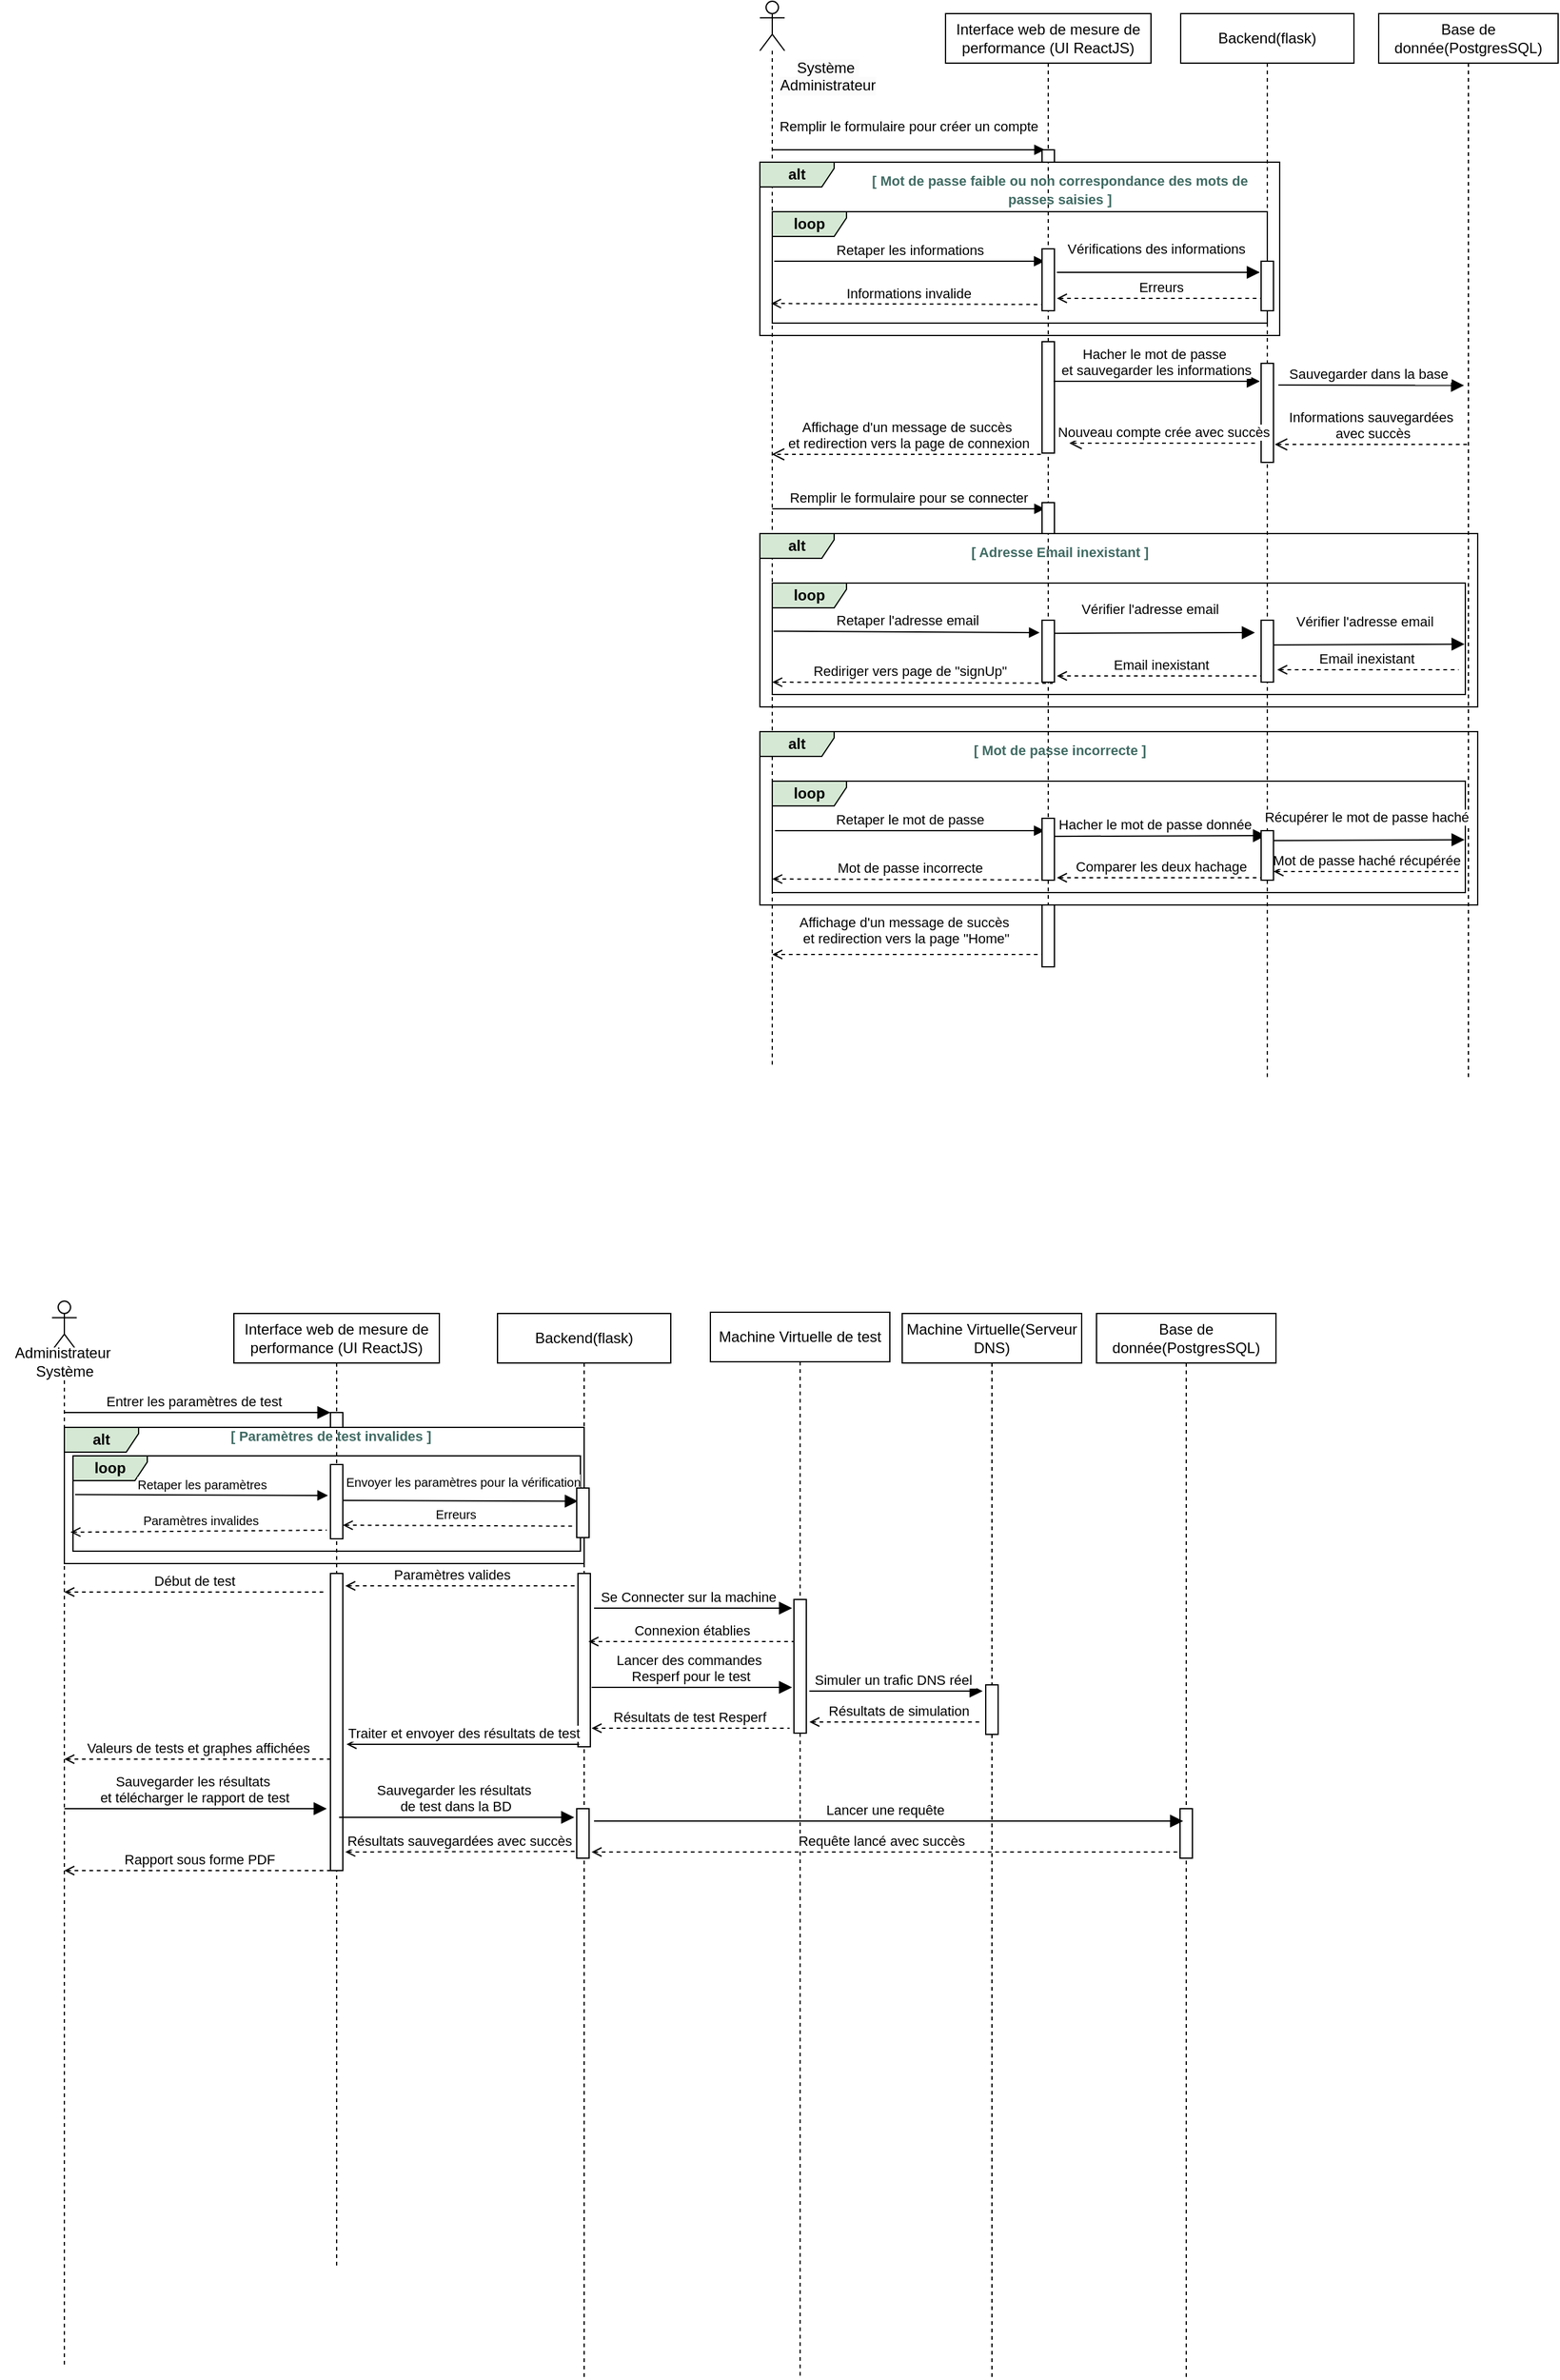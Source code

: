<mxfile version="24.7.8">
  <diagram name="Page-1" id="2YBvvXClWsGukQMizWep">
    <mxGraphModel dx="3475" dy="2425" grid="1" gridSize="10" guides="1" tooltips="1" connect="1" arrows="1" fold="1" page="1" pageScale="1" pageWidth="850" pageHeight="1100" math="0" shadow="0">
      <root>
        <mxCell id="0" />
        <mxCell id="1" parent="0" />
        <mxCell id="0YugQAnFwqk1ILGSHodU-38" value="Interface web de mesure de performance (UI ReactJS)" style="shape=umlLifeline;perimeter=lifelinePerimeter;whiteSpace=wrap;html=1;container=0;dropTarget=0;collapsible=0;recursiveResize=0;outlineConnect=0;portConstraint=eastwest;newEdgeStyle={&quot;edgeStyle&quot;:&quot;elbowEdgeStyle&quot;,&quot;elbow&quot;:&quot;vertical&quot;,&quot;curved&quot;:0,&quot;rounded&quot;:0};" parent="1" vertex="1">
          <mxGeometry x="30" y="-30" width="166" height="770" as="geometry" />
        </mxCell>
        <mxCell id="0YugQAnFwqk1ILGSHodU-110" value="" style="html=1;points=[[0,0,0,0,5],[0,1,0,0,-5],[1,0,0,0,5],[1,1,0,0,-5]];perimeter=orthogonalPerimeter;outlineConnect=0;targetShapes=umlLifeline;portConstraint=eastwest;newEdgeStyle={&quot;curved&quot;:0,&quot;rounded&quot;:0};" parent="0YugQAnFwqk1ILGSHodU-38" vertex="1">
          <mxGeometry x="78" y="265" width="10" height="90" as="geometry" />
        </mxCell>
        <mxCell id="0YugQAnFwqk1ILGSHodU-41" value="Backend(flask)" style="shape=umlLifeline;perimeter=lifelinePerimeter;whiteSpace=wrap;html=1;container=0;dropTarget=0;collapsible=0;recursiveResize=0;outlineConnect=0;portConstraint=eastwest;newEdgeStyle={&quot;edgeStyle&quot;:&quot;elbowEdgeStyle&quot;,&quot;elbow&quot;:&quot;vertical&quot;,&quot;curved&quot;:0,&quot;rounded&quot;:0};" parent="1" vertex="1">
          <mxGeometry x="220.0" y="-30" width="140" height="860" as="geometry" />
        </mxCell>
        <mxCell id="0YugQAnFwqk1ILGSHodU-106" value="" style="html=1;points=[[0,0,0,0,5],[0,1,0,0,-5],[1,0,0,0,5],[1,1,0,0,-5]];perimeter=orthogonalPerimeter;outlineConnect=0;targetShapes=umlLifeline;portConstraint=eastwest;newEdgeStyle={&quot;curved&quot;:0,&quot;rounded&quot;:0};" parent="0YugQAnFwqk1ILGSHodU-41" vertex="1">
          <mxGeometry x="65.0" y="282.5" width="10" height="80" as="geometry" />
        </mxCell>
        <mxCell id="0YugQAnFwqk1ILGSHodU-42" value="Base de donnée(PostgresSQL)" style="shape=umlLifeline;perimeter=lifelinePerimeter;whiteSpace=wrap;html=1;container=0;dropTarget=0;collapsible=0;recursiveResize=0;outlineConnect=0;portConstraint=eastwest;newEdgeStyle={&quot;edgeStyle&quot;:&quot;elbowEdgeStyle&quot;,&quot;elbow&quot;:&quot;vertical&quot;,&quot;curved&quot;:0,&quot;rounded&quot;:0};" parent="1" vertex="1">
          <mxGeometry x="380" y="-30" width="145" height="860" as="geometry" />
        </mxCell>
        <mxCell id="0YugQAnFwqk1ILGSHodU-46" value="" style="shape=umlLifeline;perimeter=lifelinePerimeter;whiteSpace=wrap;html=1;container=1;dropTarget=0;collapsible=0;recursiveResize=0;outlineConnect=0;portConstraint=eastwest;newEdgeStyle={&quot;curved&quot;:0,&quot;rounded&quot;:0};participant=umlActor;" parent="1" vertex="1">
          <mxGeometry x="-120" y="-40" width="20" height="860" as="geometry" />
        </mxCell>
        <mxCell id="0YugQAnFwqk1ILGSHodU-47" value="&lt;span style=&quot;color: rgb(0, 0, 0); font-family: Helvetica; font-size: 12px; font-style: normal; font-variant-ligatures: normal; font-variant-caps: normal; font-weight: 400; letter-spacing: normal; orphans: 2; text-indent: 0px; text-transform: none; widows: 2; word-spacing: 0px; -webkit-text-stroke-width: 0px; white-space: nowrap; background-color: rgb(251, 251, 251); text-decoration-thickness: initial; text-decoration-style: initial; text-decoration-color: initial; float: none; display: inline !important;&quot;&gt;Système&amp;nbsp;&lt;/span&gt;&lt;div style=&quot;forced-color-adjust: none; color: rgb(0, 0, 0); font-family: Helvetica; font-size: 12px; font-style: normal; font-variant-ligatures: normal; font-variant-caps: normal; font-weight: 400; letter-spacing: normal; orphans: 2; text-indent: 0px; text-transform: none; widows: 2; word-spacing: 0px; -webkit-text-stroke-width: 0px; white-space: nowrap; background-color: rgb(251, 251, 251); text-decoration-thickness: initial; text-decoration-style: initial; text-decoration-color: initial;&quot;&gt;Administrateur&lt;/div&gt;" style="text;whiteSpace=wrap;html=1;align=center;" parent="1" vertex="1">
          <mxGeometry x="-120" width="110" height="50" as="geometry" />
        </mxCell>
        <mxCell id="0YugQAnFwqk1ILGSHodU-48" value="Remplir le formulaire pour créer un compte" style="html=1;verticalAlign=bottom;endArrow=block;curved=0;rounded=0;" parent="1" source="0YugQAnFwqk1ILGSHodU-46" edge="1">
          <mxGeometry y="10" relative="1" as="geometry">
            <mxPoint x="-59.999" y="80" as="sourcePoint" />
            <mxPoint x="110.27" y="80" as="targetPoint" />
            <mxPoint as="offset" />
          </mxGeometry>
        </mxCell>
        <mxCell id="0YugQAnFwqk1ILGSHodU-50" value="Hacher le mot de passe&amp;nbsp;&lt;div&gt;et sauvegarder les informations&lt;/div&gt;" style="html=1;verticalAlign=bottom;endArrow=block;endSize=8;curved=0;rounded=0;endFill=1;" parent="1" edge="1">
          <mxGeometry x="-0.013" relative="1" as="geometry">
            <mxPoint x="284" y="267" as="targetPoint" />
            <mxPoint x="117.333" y="267" as="sourcePoint" />
            <mxPoint as="offset" />
          </mxGeometry>
        </mxCell>
        <mxCell id="0YugQAnFwqk1ILGSHodU-68" value="&lt;b&gt;alt&lt;/b&gt;" style="shape=umlFrame;whiteSpace=wrap;html=1;pointerEvents=0;width=60;height=20;fillColor=#D5E8D4;" parent="1" vertex="1">
          <mxGeometry x="-120" y="90" width="420" height="140" as="geometry" />
        </mxCell>
        <mxCell id="0YugQAnFwqk1ILGSHodU-70" style="edgeStyle=orthogonalEdgeStyle;rounded=0;orthogonalLoop=1;jettySize=auto;html=1;exitX=0.5;exitY=1;exitDx=0;exitDy=0;" parent="1" source="0YugQAnFwqk1ILGSHodU-47" target="0YugQAnFwqk1ILGSHodU-47" edge="1">
          <mxGeometry relative="1" as="geometry" />
        </mxCell>
        <mxCell id="0YugQAnFwqk1ILGSHodU-73" value="Sauvegarder dans la base&amp;nbsp;" style="html=1;verticalAlign=bottom;endArrow=block;endSize=8;curved=0;rounded=0;endFill=1;" parent="1" edge="1">
          <mxGeometry x="-0.013" relative="1" as="geometry">
            <mxPoint x="449" y="270.33" as="targetPoint" />
            <mxPoint x="299" y="270" as="sourcePoint" />
            <mxPoint as="offset" />
          </mxGeometry>
        </mxCell>
        <mxCell id="0YugQAnFwqk1ILGSHodU-74" value="&lt;b&gt;loop&lt;/b&gt;" style="shape=umlFrame;whiteSpace=wrap;html=1;pointerEvents=0;width=60;height=20;fillColor=#D5E8D4;" parent="1" vertex="1">
          <mxGeometry x="-110" y="130" width="400" height="90" as="geometry" />
        </mxCell>
        <mxCell id="0YugQAnFwqk1ILGSHodU-75" value="Retaper les informations" style="html=1;verticalAlign=bottom;endArrow=block;curved=0;rounded=0;exitX=0.004;exitY=0.444;exitDx=0;exitDy=0;exitPerimeter=0;" parent="1" source="0YugQAnFwqk1ILGSHodU-74" edge="1">
          <mxGeometry x="0.0" relative="1" as="geometry">
            <mxPoint x="-100" y="170" as="sourcePoint" />
            <mxPoint x="110" y="170" as="targetPoint" />
            <mxPoint as="offset" />
          </mxGeometry>
        </mxCell>
        <mxCell id="0YugQAnFwqk1ILGSHodU-76" value="Vérifications des informations" style="html=1;verticalAlign=bottom;endArrow=block;endSize=8;curved=0;rounded=0;endFill=1;exitX=1.2;exitY=0.38;exitDx=0;exitDy=0;exitPerimeter=0;" parent="1" source="0YugQAnFwqk1ILGSHodU-108" edge="1">
          <mxGeometry x="-0.022" y="10" relative="1" as="geometry">
            <mxPoint x="284" y="179" as="targetPoint" />
            <mxPoint x="124" y="179" as="sourcePoint" />
            <mxPoint as="offset" />
          </mxGeometry>
        </mxCell>
        <mxCell id="0YugQAnFwqk1ILGSHodU-77" value="Erreurs" style="html=1;verticalAlign=bottom;endArrow=none;endSize=8;curved=0;rounded=0;endFill=0;entryX=0.999;entryY=0.548;entryDx=0;entryDy=0;entryPerimeter=0;startArrow=open;startFill=0;dashed=1;" parent="1" edge="1">
          <mxGeometry x="-0.019" relative="1" as="geometry">
            <mxPoint x="290" y="200" as="targetPoint" />
            <mxPoint x="120" y="200" as="sourcePoint" />
            <mxPoint as="offset" />
          </mxGeometry>
        </mxCell>
        <mxCell id="0YugQAnFwqk1ILGSHodU-79" value="Informations invalide" style="html=1;verticalAlign=bottom;endArrow=none;endSize=8;curved=0;rounded=0;endFill=0;entryX=0.999;entryY=0.548;entryDx=0;entryDy=0;entryPerimeter=0;startArrow=open;startFill=0;dashed=1;exitX=0;exitY=0.768;exitDx=0;exitDy=0;exitPerimeter=0;" parent="1" edge="1">
          <mxGeometry x="-0.019" relative="1" as="geometry">
            <mxPoint x="115.67" y="205" as="targetPoint" />
            <mxPoint x="-111" y="204.12" as="sourcePoint" />
            <mxPoint as="offset" />
          </mxGeometry>
        </mxCell>
        <mxCell id="0YugQAnFwqk1ILGSHodU-80" value="Informations sauvegardées&amp;nbsp;&lt;div&gt;avec succès&lt;/div&gt;" style="html=1;verticalAlign=bottom;endArrow=open;endSize=8;curved=0;rounded=0;endFill=0;dashed=1;" parent="1" edge="1">
          <mxGeometry x="-0.013" relative="1" as="geometry">
            <mxPoint x="296" y="318" as="targetPoint" />
            <mxPoint x="451.373" y="318" as="sourcePoint" />
            <mxPoint as="offset" />
          </mxGeometry>
        </mxCell>
        <mxCell id="0YugQAnFwqk1ILGSHodU-81" value="Nouveau compte crée avec succès" style="html=1;verticalAlign=bottom;endArrow=open;endSize=8;curved=0;rounded=0;endFill=0;dashed=1;" parent="1" edge="1">
          <mxGeometry x="-0.013" relative="1" as="geometry">
            <mxPoint x="130" y="317" as="targetPoint" />
            <mxPoint x="280" y="317" as="sourcePoint" />
            <mxPoint as="offset" />
          </mxGeometry>
        </mxCell>
        <mxCell id="0YugQAnFwqk1ILGSHodU-82" value="Affichage d&#39;un message de succès&amp;nbsp;&lt;div&gt;et redirection vers la page de connexion&lt;br&gt;&lt;/div&gt;" style="html=1;verticalAlign=bottom;endArrow=open;endSize=8;curved=0;rounded=0;endFill=0;dashed=1;" parent="1" edge="1">
          <mxGeometry x="-0.013" relative="1" as="geometry">
            <mxPoint x="-110.37" y="326.0" as="targetPoint" />
            <mxPoint x="107.003" y="326" as="sourcePoint" />
            <mxPoint as="offset" />
          </mxGeometry>
        </mxCell>
        <mxCell id="0YugQAnFwqk1ILGSHodU-83" value="Remplir le formulaire pour se connecter" style="html=1;verticalAlign=bottom;endArrow=block;curved=0;rounded=0;" parent="1" edge="1">
          <mxGeometry x="-0.001" relative="1" as="geometry">
            <mxPoint x="-110" y="370" as="sourcePoint" />
            <mxPoint x="110.27" y="370" as="targetPoint" />
            <mxPoint as="offset" />
          </mxGeometry>
        </mxCell>
        <mxCell id="0YugQAnFwqk1ILGSHodU-84" value="&lt;b&gt;alt&lt;/b&gt;" style="shape=umlFrame;whiteSpace=wrap;html=1;pointerEvents=0;width=60;height=20;fillColor=#D5E8D4;" parent="1" vertex="1">
          <mxGeometry x="-120" y="390" width="580" height="140" as="geometry" />
        </mxCell>
        <mxCell id="0YugQAnFwqk1ILGSHodU-85" value="&lt;b&gt;&lt;font color=&quot;#406b63&quot; style=&quot;font-size: 11px;&quot;&gt;[ Adresse Email inexistant ]&lt;/font&gt;&lt;/b&gt;" style="text;html=1;align=center;verticalAlign=middle;whiteSpace=wrap;rounded=0;" parent="1" vertex="1">
          <mxGeometry x="-35" y="390" width="315" height="30" as="geometry" />
        </mxCell>
        <mxCell id="0YugQAnFwqk1ILGSHodU-86" value="&lt;b&gt;loop&lt;/b&gt;" style="shape=umlFrame;whiteSpace=wrap;html=1;pointerEvents=0;width=60;height=20;fillColor=#D5E8D4;" parent="1" vertex="1">
          <mxGeometry x="-110" y="430" width="560" height="90" as="geometry" />
        </mxCell>
        <mxCell id="0YugQAnFwqk1ILGSHodU-87" value="Retaper l&#39;adresse email" style="html=1;verticalAlign=bottom;endArrow=block;curved=0;rounded=0;exitX=0.002;exitY=0.432;exitDx=0;exitDy=0;exitPerimeter=0;" parent="1" source="0YugQAnFwqk1ILGSHodU-86" edge="1">
          <mxGeometry x="0.0" relative="1" as="geometry">
            <mxPoint x="-101.76" y="469.96" as="sourcePoint" />
            <mxPoint x="106" y="470" as="targetPoint" />
            <mxPoint as="offset" />
          </mxGeometry>
        </mxCell>
        <mxCell id="0YugQAnFwqk1ILGSHodU-88" value="Vérifier l&#39;adresse email&amp;nbsp;" style="html=1;verticalAlign=bottom;endArrow=block;endSize=8;curved=0;rounded=0;endFill=1;entryX=0.999;entryY=0.548;entryDx=0;entryDy=0;entryPerimeter=0;" parent="1" target="0YugQAnFwqk1ILGSHodU-86" edge="1">
          <mxGeometry x="0.004" y="10" relative="1" as="geometry">
            <mxPoint x="280" y="480" as="targetPoint" />
            <mxPoint x="290" y="480" as="sourcePoint" />
            <mxPoint as="offset" />
          </mxGeometry>
        </mxCell>
        <mxCell id="0YugQAnFwqk1ILGSHodU-89" value="Email inexistant" style="html=1;verticalAlign=bottom;endArrow=none;endSize=8;curved=0;rounded=0;endFill=0;entryX=0.999;entryY=0.548;entryDx=0;entryDy=0;entryPerimeter=0;startArrow=open;startFill=0;dashed=1;" parent="1" edge="1">
          <mxGeometry x="-0.019" relative="1" as="geometry">
            <mxPoint x="444.67" y="500" as="targetPoint" />
            <mxPoint x="298" y="500" as="sourcePoint" />
            <mxPoint as="offset" />
          </mxGeometry>
        </mxCell>
        <mxCell id="0YugQAnFwqk1ILGSHodU-90" value="Rediriger vers page de &quot;signUp&quot;" style="html=1;verticalAlign=bottom;endArrow=none;endSize=8;curved=0;rounded=0;endFill=0;entryX=0.999;entryY=0.548;entryDx=0;entryDy=0;entryPerimeter=0;startArrow=open;startFill=0;dashed=1;exitX=0;exitY=0.768;exitDx=0;exitDy=0;exitPerimeter=0;" parent="1" edge="1">
          <mxGeometry x="-0.019" relative="1" as="geometry">
            <mxPoint x="116.67" y="510.88" as="targetPoint" />
            <mxPoint x="-110" y="510.0" as="sourcePoint" />
            <mxPoint as="offset" />
          </mxGeometry>
        </mxCell>
        <mxCell id="0YugQAnFwqk1ILGSHodU-92" value="Vérifier l&#39;adresse email" style="html=1;verticalAlign=bottom;endArrow=block;endSize=8;curved=0;rounded=0;endFill=1;" parent="1" edge="1">
          <mxGeometry x="-0.022" y="10" relative="1" as="geometry">
            <mxPoint x="280" y="470" as="targetPoint" />
            <mxPoint x="113.333" y="470.58" as="sourcePoint" />
            <mxPoint as="offset" />
          </mxGeometry>
        </mxCell>
        <mxCell id="0YugQAnFwqk1ILGSHodU-93" value="Email inexistant" style="html=1;verticalAlign=bottom;endArrow=none;endSize=8;curved=0;rounded=0;endFill=0;entryX=0.999;entryY=0.548;entryDx=0;entryDy=0;entryPerimeter=0;startArrow=open;startFill=0;dashed=1;" parent="1" edge="1">
          <mxGeometry x="-0.019" relative="1" as="geometry">
            <mxPoint x="290" y="505" as="targetPoint" />
            <mxPoint x="120" y="505" as="sourcePoint" />
            <mxPoint as="offset" />
          </mxGeometry>
        </mxCell>
        <mxCell id="0YugQAnFwqk1ILGSHodU-94" value="&lt;b&gt;alt&lt;/b&gt;" style="shape=umlFrame;whiteSpace=wrap;html=1;pointerEvents=0;width=60;height=20;fillColor=#D5E8D4;" parent="1" vertex="1">
          <mxGeometry x="-120" y="550" width="580" height="140" as="geometry" />
        </mxCell>
        <mxCell id="0YugQAnFwqk1ILGSHodU-95" value="&lt;b&gt;&lt;font color=&quot;#406b63&quot; style=&quot;font-size: 11px;&quot;&gt;[ Mot de passe incorrecte ]&lt;/font&gt;&lt;/b&gt;" style="text;html=1;align=center;verticalAlign=middle;whiteSpace=wrap;rounded=0;" parent="1" vertex="1">
          <mxGeometry x="-35" y="550" width="315" height="30" as="geometry" />
        </mxCell>
        <mxCell id="0YugQAnFwqk1ILGSHodU-96" value="&lt;b&gt;loop&lt;/b&gt;" style="shape=umlFrame;whiteSpace=wrap;html=1;pointerEvents=0;width=60;height=20;fillColor=#D5E8D4;" parent="1" vertex="1">
          <mxGeometry x="-110" y="590" width="560" height="90" as="geometry" />
        </mxCell>
        <mxCell id="0YugQAnFwqk1ILGSHodU-97" value="Retaper le mot de passe" style="html=1;verticalAlign=bottom;endArrow=block;curved=0;rounded=0;exitX=0.004;exitY=0.444;exitDx=0;exitDy=0;exitPerimeter=0;" parent="1" source="0YugQAnFwqk1ILGSHodU-96" edge="1">
          <mxGeometry x="0.0" relative="1" as="geometry">
            <mxPoint x="-90" y="630" as="sourcePoint" />
            <mxPoint x="110" y="630" as="targetPoint" />
            <mxPoint as="offset" />
          </mxGeometry>
        </mxCell>
        <mxCell id="0YugQAnFwqk1ILGSHodU-98" value="Récupérer le mot de passe haché" style="html=1;verticalAlign=bottom;endArrow=block;endSize=8;curved=0;rounded=0;endFill=1;entryX=0.999;entryY=0.548;entryDx=0;entryDy=0;entryPerimeter=0;" parent="1" edge="1">
          <mxGeometry x="0.004" y="10" relative="1" as="geometry">
            <mxPoint x="449.44" y="637.32" as="targetPoint" />
            <mxPoint x="290" y="638" as="sourcePoint" />
            <mxPoint as="offset" />
          </mxGeometry>
        </mxCell>
        <mxCell id="0YugQAnFwqk1ILGSHodU-99" value="Mot de passe haché récupérée" style="html=1;verticalAlign=bottom;endArrow=none;endSize=8;curved=0;rounded=0;endFill=0;entryX=0.999;entryY=0.548;entryDx=0;entryDy=0;entryPerimeter=0;startArrow=open;startFill=0;dashed=1;" parent="1" source="0YugQAnFwqk1ILGSHodU-115" edge="1">
          <mxGeometry x="-0.019" relative="1" as="geometry">
            <mxPoint x="446.67" y="663" as="targetPoint" />
            <mxPoint x="290" y="663" as="sourcePoint" />
            <mxPoint as="offset" />
          </mxGeometry>
        </mxCell>
        <mxCell id="0YugQAnFwqk1ILGSHodU-100" value="Mot de passe incorrecte" style="html=1;verticalAlign=bottom;endArrow=none;endSize=8;curved=0;rounded=0;endFill=0;entryX=0.999;entryY=0.548;entryDx=0;entryDy=0;entryPerimeter=0;startArrow=open;startFill=0;dashed=1;exitX=0;exitY=0.768;exitDx=0;exitDy=0;exitPerimeter=0;" parent="1" edge="1">
          <mxGeometry x="-0.019" relative="1" as="geometry">
            <mxPoint x="116.67" y="669.88" as="targetPoint" />
            <mxPoint x="-110" y="669.0" as="sourcePoint" />
            <mxPoint as="offset" />
          </mxGeometry>
        </mxCell>
        <mxCell id="0YugQAnFwqk1ILGSHodU-101" value="Hacher le mot de passe donnée" style="html=1;verticalAlign=bottom;endArrow=block;endSize=8;curved=0;rounded=0;endFill=1;entryX=0.999;entryY=0.548;entryDx=0;entryDy=0;entryPerimeter=0;" parent="1" edge="1">
          <mxGeometry x="-0.019" relative="1" as="geometry">
            <mxPoint x="289" y="634" as="targetPoint" />
            <mxPoint x="112.333" y="634.58" as="sourcePoint" />
            <mxPoint as="offset" />
          </mxGeometry>
        </mxCell>
        <mxCell id="0YugQAnFwqk1ILGSHodU-102" value="Comparer les deux hachage" style="html=1;verticalAlign=bottom;endArrow=none;endSize=8;curved=0;rounded=0;endFill=0;entryX=0.999;entryY=0.548;entryDx=0;entryDy=0;entryPerimeter=0;startArrow=open;startFill=0;dashed=1;" parent="1" edge="1">
          <mxGeometry x="-0.019" relative="1" as="geometry">
            <mxPoint x="290" y="668" as="targetPoint" />
            <mxPoint x="120" y="668" as="sourcePoint" />
            <mxPoint as="offset" />
          </mxGeometry>
        </mxCell>
        <mxCell id="0YugQAnFwqk1ILGSHodU-103" value="" style="html=1;verticalAlign=bottom;endArrow=open;curved=0;rounded=0;dashed=1;endFill=0;" parent="1" edge="1">
          <mxGeometry x="-0.001" relative="1" as="geometry">
            <mxPoint x="110.41" y="730" as="sourcePoint" />
            <mxPoint x="-109.999" y="730" as="targetPoint" />
            <mxPoint as="offset" />
          </mxGeometry>
        </mxCell>
        <mxCell id="0YugQAnFwqk1ILGSHodU-104" value="&lt;span style=&quot;color: rgb(0, 0, 0); font-family: Helvetica; font-size: 11px; font-style: normal; font-variant-ligatures: normal; font-variant-caps: normal; font-weight: 400; letter-spacing: normal; orphans: 2; text-align: center; text-indent: 0px; text-transform: none; widows: 2; word-spacing: 0px; -webkit-text-stroke-width: 0px; white-space: nowrap; background-color: rgb(255, 255, 255); text-decoration-thickness: initial; text-decoration-style: initial; text-decoration-color: initial; display: inline !important; float: none;&quot;&gt;Affichage d&#39;un message de succès&amp;nbsp;&lt;/span&gt;&lt;div style=&quot;forced-color-adjust: none; color: rgb(0, 0, 0); font-family: Helvetica; font-size: 11px; font-style: normal; font-variant-ligatures: normal; font-variant-caps: normal; font-weight: 400; letter-spacing: normal; orphans: 2; text-align: center; text-indent: 0px; text-transform: none; widows: 2; word-spacing: 0px; -webkit-text-stroke-width: 0px; white-space: nowrap; text-decoration-thickness: initial; text-decoration-style: initial; text-decoration-color: initial;&quot;&gt;et redirection vers la page &quot;Home&quot;&lt;/div&gt;" style="text;whiteSpace=wrap;html=1;" parent="1" vertex="1">
          <mxGeometry x="-90" y="690" width="230" height="50" as="geometry" />
        </mxCell>
        <mxCell id="0YugQAnFwqk1ILGSHodU-72" value="&lt;b&gt;&lt;font color=&quot;#406b63&quot; style=&quot;font-size: 11px;&quot;&gt;[ Mot de passe faible ou non correspondance des mots de passes saisies ]&lt;/font&gt;&lt;/b&gt;" style="text;html=1;align=center;verticalAlign=middle;whiteSpace=wrap;rounded=0;" parent="1" vertex="1">
          <mxGeometry x="-35" y="97" width="315" height="30" as="geometry" />
        </mxCell>
        <mxCell id="0YugQAnFwqk1ILGSHodU-105" value="" style="html=1;points=[[0,0,0,0,5],[0,1,0,0,-5],[1,0,0,0,5],[1,1,0,0,-5]];perimeter=orthogonalPerimeter;outlineConnect=0;targetShapes=umlLifeline;portConstraint=eastwest;newEdgeStyle={&quot;curved&quot;:0,&quot;rounded&quot;:0};" parent="1" vertex="1">
          <mxGeometry x="108" y="80" width="10" height="10" as="geometry" />
        </mxCell>
        <mxCell id="0YugQAnFwqk1ILGSHodU-108" value="" style="html=1;points=[[0,0,0,0,5],[0,1,0,0,-5],[1,0,0,0,5],[1,1,0,0,-5]];perimeter=orthogonalPerimeter;outlineConnect=0;targetShapes=umlLifeline;portConstraint=eastwest;newEdgeStyle={&quot;curved&quot;:0,&quot;rounded&quot;:0};" parent="1" vertex="1">
          <mxGeometry x="108" y="160" width="10" height="50" as="geometry" />
        </mxCell>
        <mxCell id="0YugQAnFwqk1ILGSHodU-109" value="" style="html=1;points=[[0,0,0,0,5],[0,1,0,0,-5],[1,0,0,0,5],[1,1,0,0,-5]];perimeter=orthogonalPerimeter;outlineConnect=0;targetShapes=umlLifeline;portConstraint=eastwest;newEdgeStyle={&quot;curved&quot;:0,&quot;rounded&quot;:0};" parent="1" vertex="1">
          <mxGeometry x="285" y="170" width="10" height="40" as="geometry" />
        </mxCell>
        <mxCell id="0YugQAnFwqk1ILGSHodU-111" value="" style="html=1;points=[[0,0,0,0,5],[0,1,0,0,-5],[1,0,0,0,5],[1,1,0,0,-5]];perimeter=orthogonalPerimeter;outlineConnect=0;targetShapes=umlLifeline;portConstraint=eastwest;newEdgeStyle={&quot;curved&quot;:0,&quot;rounded&quot;:0};" parent="1" vertex="1">
          <mxGeometry x="108" y="365" width="10" height="25" as="geometry" />
        </mxCell>
        <mxCell id="0YugQAnFwqk1ILGSHodU-112" value="" style="html=1;points=[[0,0,0,0,5],[0,1,0,0,-5],[1,0,0,0,5],[1,1,0,0,-5]];perimeter=orthogonalPerimeter;outlineConnect=0;targetShapes=umlLifeline;portConstraint=eastwest;newEdgeStyle={&quot;curved&quot;:0,&quot;rounded&quot;:0};" parent="1" vertex="1">
          <mxGeometry x="108" y="460" width="10" height="50" as="geometry" />
        </mxCell>
        <mxCell id="0YugQAnFwqk1ILGSHodU-113" value="" style="html=1;points=[[0,0,0,0,5],[0,1,0,0,-5],[1,0,0,0,5],[1,1,0,0,-5]];perimeter=orthogonalPerimeter;outlineConnect=0;targetShapes=umlLifeline;portConstraint=eastwest;newEdgeStyle={&quot;curved&quot;:0,&quot;rounded&quot;:0};" parent="1" vertex="1">
          <mxGeometry x="285" y="460" width="10" height="50" as="geometry" />
        </mxCell>
        <mxCell id="0YugQAnFwqk1ILGSHodU-114" value="" style="html=1;points=[[0,0,0,0,5],[0,1,0,0,-5],[1,0,0,0,5],[1,1,0,0,-5]];perimeter=orthogonalPerimeter;outlineConnect=0;targetShapes=umlLifeline;portConstraint=eastwest;newEdgeStyle={&quot;curved&quot;:0,&quot;rounded&quot;:0};" parent="1" vertex="1">
          <mxGeometry x="108" y="620" width="10" height="50" as="geometry" />
        </mxCell>
        <mxCell id="0YugQAnFwqk1ILGSHodU-115" value="" style="html=1;points=[[0,0,0,0,5],[0,1,0,0,-5],[1,0,0,0,5],[1,1,0,0,-5]];perimeter=orthogonalPerimeter;outlineConnect=0;targetShapes=umlLifeline;portConstraint=eastwest;newEdgeStyle={&quot;curved&quot;:0,&quot;rounded&quot;:0};" parent="1" vertex="1">
          <mxGeometry x="285" y="630" width="10" height="40" as="geometry" />
        </mxCell>
        <mxCell id="0YugQAnFwqk1ILGSHodU-116" value="" style="html=1;points=[[0,0,0,0,5],[0,1,0,0,-5],[1,0,0,0,5],[1,1,0,0,-5]];perimeter=orthogonalPerimeter;outlineConnect=0;targetShapes=umlLifeline;portConstraint=eastwest;newEdgeStyle={&quot;curved&quot;:0,&quot;rounded&quot;:0};" parent="1" vertex="1">
          <mxGeometry x="108" y="690" width="10" height="50" as="geometry" />
        </mxCell>
        <mxCell id="43exueK8Bz6rRykZD80Z-1" value="Interface web de mesure de performance (UI ReactJS)" style="shape=umlLifeline;perimeter=lifelinePerimeter;whiteSpace=wrap;html=1;container=0;dropTarget=0;collapsible=0;recursiveResize=0;outlineConnect=0;portConstraint=eastwest;newEdgeStyle={&quot;edgeStyle&quot;:&quot;elbowEdgeStyle&quot;,&quot;elbow&quot;:&quot;vertical&quot;,&quot;curved&quot;:0,&quot;rounded&quot;:0};" vertex="1" parent="1">
          <mxGeometry x="-545" y="1020" width="166" height="770" as="geometry" />
        </mxCell>
        <mxCell id="43exueK8Bz6rRykZD80Z-102" value="&lt;span style=&quot;color: rgba(0, 0, 0, 0); font-family: monospace; font-size: 0px; text-align: start;&quot;&gt;%3CmxGraphModel%3E%3Croot%3E%3CmxCell%20id%3D%220%22%2F%3E%3CmxCell%20id%3D%221%22%20parent%3D%220%22%2F%3E%3CmxCell%20id%3D%222%22%20value%3D%22%22%20style%3D%22html%3D1%3Bpoints%3D%5B%5B0%2C0%2C0%2C0%2C5%5D%2C%5B0%2C1%2C0%2C0%2C-5%5D%2C%5B1%2C0%2C0%2C0%2C5%5D%2C%5B1%2C1%2C0%2C0%2C-5%5D%5D%3Bperimeter%3DorthogonalPerimeter%3BoutlineConnect%3D0%3BtargetShapes%3DumlLifeline%3BportConstraint%3Deastwest%3BnewEdgeStyle%3D%7B%26quot%3Bcurved%26quot%3B%3A0%2C%26quot%3Brounded%26quot%3B%3A0%7D%3B%22%20vertex%3D%221%22%20parent%3D%221%22%3E%3CmxGeometry%20x%3D%22-467%22%20y%3D%221100%22%20width%3D%2210%22%20height%3D%2212%22%20as%3D%22geometry%22%2F%3E%3C%2FmxCell%3E%3C%2Froot%3E%3C%2FmxGraphModel%3E&lt;/span&gt;&lt;span style=&quot;color: rgba(0, 0, 0, 0); font-family: monospace; font-size: 0px; text-align: start;&quot;&gt;%3CmxGraphModel%3E%3Croot%3E%3CmxCell%20id%3D%220%22%2F%3E%3CmxCell%20id%3D%221%22%20parent%3D%220%22%2F%3E%3CmxCell%20id%3D%222%22%20value%3D%22%22%20style%3D%22html%3D1%3Bpoints%3D%5B%5B0%2C0%2C0%2C0%2C5%5D%2C%5B0%2C1%2C0%2C0%2C-5%5D%2C%5B1%2C0%2C0%2C0%2C5%5D%2C%5B1%2C1%2C0%2C0%2C-5%5D%5D%3Bperimeter%3DorthogonalPerimeter%3BoutlineConnect%3D0%3BtargetShapes%3DumlLifeline%3BportConstraint%3Deastwest%3BnewEdgeStyle%3D%7B%26quot%3Bcurved%26quot%3B%3A0%2C%26quot%3Brounded%26quot%3B%3A0%7D%3B%22%20vertex%3D%221%22%20parent%3D%221%22%3E%3CmxGeometry%20x%3D%22-467%22%20y%3D%221100%22%20width%3D%2210%22%20height%3D%2212%22%20as%3D%22geometry%22%2F%3E%3C%2FmxCell%3E%3C%2Froot%3E%3C%2FmxGraphModel%3E&lt;/span&gt;" style="html=1;points=[[0,0,0,0,5],[0,1,0,0,-5],[1,0,0,0,5],[1,1,0,0,-5]];perimeter=orthogonalPerimeter;outlineConnect=0;targetShapes=umlLifeline;portConstraint=eastwest;newEdgeStyle={&quot;curved&quot;:0,&quot;rounded&quot;:0};" vertex="1" parent="43exueK8Bz6rRykZD80Z-1">
          <mxGeometry x="78" y="210" width="10" height="240" as="geometry" />
        </mxCell>
        <mxCell id="43exueK8Bz6rRykZD80Z-3" value="Backend(flask)" style="shape=umlLifeline;perimeter=lifelinePerimeter;whiteSpace=wrap;html=1;container=0;dropTarget=0;collapsible=0;recursiveResize=0;outlineConnect=0;portConstraint=eastwest;newEdgeStyle={&quot;edgeStyle&quot;:&quot;elbowEdgeStyle&quot;,&quot;elbow&quot;:&quot;vertical&quot;,&quot;curved&quot;:0,&quot;rounded&quot;:0};" vertex="1" parent="1">
          <mxGeometry x="-332.0" y="1020" width="140" height="860" as="geometry" />
        </mxCell>
        <mxCell id="43exueK8Bz6rRykZD80Z-103" value="&lt;span style=&quot;color: rgba(0, 0, 0, 0); font-family: monospace; font-size: 0px; text-align: start;&quot;&gt;%3CmxGraphModel%3E%3Croot%3E%3CmxCell%20id%3D%220%22%2F%3E%3CmxCell%20id%3D%221%22%20parent%3D%220%22%2F%3E%3CmxCell%20id%3D%222%22%20value%3D%22%22%20style%3D%22html%3D1%3Bpoints%3D%5B%5B0%2C0%2C0%2C0%2C5%5D%2C%5B0%2C1%2C0%2C0%2C-5%5D%2C%5B1%2C0%2C0%2C0%2C5%5D%2C%5B1%2C1%2C0%2C0%2C-5%5D%5D%3Bperimeter%3DorthogonalPerimeter%3BoutlineConnect%3D0%3BtargetShapes%3DumlLifeline%3BportConstraint%3Deastwest%3BnewEdgeStyle%3D%7B%26quot%3Bcurved%26quot%3B%3A0%2C%26quot%3Brounded%26quot%3B%3A0%7D%3B%22%20vertex%3D%221%22%20parent%3D%221%22%3E%3CmxGeometry%20x%3D%22-467%22%20y%3D%221100%22%20width%3D%2210%22%20height%3D%2212%22%20as%3D%22geometry%22%2F%3E%3C%2FmxCell%3E%3C%2Froot%3E%3C%2FmxGraphModel%3E&lt;/span&gt;&lt;span style=&quot;color: rgba(0, 0, 0, 0); font-family: monospace; font-size: 0px; text-align: start;&quot;&gt;%3CmxGraphModel%3E%3Croot%3E%3CmxCell%20id%3D%220%22%2F%3E%3CmxCell%20id%3D%221%22%20parent%3D%220%22%2F%3E%3CmxCell%20id%3D%222%22%20value%3D%22%22%20style%3D%22html%3D1%3Bpoints%3D%5B%5B0%2C0%2C0%2C0%2C5%5D%2C%5B0%2C1%2C0%2C0%2C-5%5D%2C%5B1%2C0%2C0%2C0%2C5%5D%2C%5B1%2C1%2C0%2C0%2C-5%5D%5D%3Bperimeter%3DorthogonalPerimeter%3BoutlineConnect%3D0%3BtargetShapes%3DumlLifeline%3BportConstraint%3Deastwest%3BnewEdgeStyle%3D%7B%26quot%3Bcurved%26quot%3B%3A0%2C%26quot%3Brounded%26quot%3B%3A0%7D%3B%22%20vertex%3D%221%22%20parent%3D%221%22%3E%3CmxGeometry%20x%3D%22-467%22%20y%3D%221100%22%20width%3D%2210%22%20height%3D%2212%22%20as%3D%22geometry%22%2F%3E%3C%2FmxCell%3E%3C%2Froot%3E%3C%2FmxGraphModel%3E&lt;/span&gt;" style="html=1;points=[[0,0,0,0,5],[0,1,0,0,-5],[1,0,0,0,5],[1,1,0,0,-5]];perimeter=orthogonalPerimeter;outlineConnect=0;targetShapes=umlLifeline;portConstraint=eastwest;newEdgeStyle={&quot;curved&quot;:0,&quot;rounded&quot;:0};" vertex="1" parent="43exueK8Bz6rRykZD80Z-3">
          <mxGeometry x="65" y="210" width="10" height="140" as="geometry" />
        </mxCell>
        <mxCell id="43exueK8Bz6rRykZD80Z-108" value="&lt;span style=&quot;color: rgba(0, 0, 0, 0); font-family: monospace; font-size: 0px; text-align: start;&quot;&gt;%3CmxGraphModel%3E%3Croot%3E%3CmxCell%20id%3D%220%22%2F%3E%3CmxCell%20id%3D%221%22%20parent%3D%220%22%2F%3E%3CmxCell%20id%3D%222%22%20value%3D%22%22%20style%3D%22html%3D1%3Bpoints%3D%5B%5B0%2C0%2C0%2C0%2C5%5D%2C%5B0%2C1%2C0%2C0%2C-5%5D%2C%5B1%2C0%2C0%2C0%2C5%5D%2C%5B1%2C1%2C0%2C0%2C-5%5D%5D%3Bperimeter%3DorthogonalPerimeter%3BoutlineConnect%3D0%3BtargetShapes%3DumlLifeline%3BportConstraint%3Deastwest%3BnewEdgeStyle%3D%7B%26quot%3Bcurved%26quot%3B%3A0%2C%26quot%3Brounded%26quot%3B%3A0%7D%3B%22%20vertex%3D%221%22%20parent%3D%221%22%3E%3CmxGeometry%20x%3D%22-467%22%20y%3D%221100%22%20width%3D%2210%22%20height%3D%2212%22%20as%3D%22geometry%22%2F%3E%3C%2FmxCell%3E%3C%2Froot%3E%3C%2FmxGraphModel%3E&lt;/span&gt;&lt;span style=&quot;color: rgba(0, 0, 0, 0); font-family: monospace; font-size: 0px; text-align: start;&quot;&gt;%3CmxGraphModel%3E%3Croot%3E%3CmxCell%20id%3D%220%22%2F%3E%3CmxCell%20id%3D%221%22%20parent%3D%220%22%2F%3E%3CmxCell%20id%3D%222%22%20value%3D%22%22%20style%3D%22html%3D1%3Bpoints%3D%5B%5B0%2C0%2C0%2C0%2C5%5D%2C%5B0%2C1%2C0%2C0%2C-5%5D%2C%5B1%2C0%2C0%2C0%2C5%5D%2C%5B1%2C1%2C0%2C0%2C-5%5D%5D%3Bperimeter%3DorthogonalPerimeter%3BoutlineConnect%3D0%3BtargetShapes%3DumlLifeline%3BportConstraint%3Deastwest%3BnewEdgeStyle%3D%7B%26quot%3Bcurved%26quot%3B%3A0%2C%26quot%3Brounded%26quot%3B%3A0%7D%3B%22%20vertex%3D%221%22%20parent%3D%221%22%3E%3CmxGeometry%20x%3D%22-467%22%20y%3D%221100%22%20width%3D%2210%22%20height%3D%2212%22%20as%3D%22geometry%22%2F%3E%3C%2FmxCell%3E%3C%2Froot%3E%3C%2FmxGraphModel%3E&lt;/span&gt;" style="html=1;points=[[0,0,0,0,5],[0,1,0,0,-5],[1,0,0,0,5],[1,1,0,0,-5]];perimeter=orthogonalPerimeter;outlineConnect=0;targetShapes=umlLifeline;portConstraint=eastwest;newEdgeStyle={&quot;curved&quot;:0,&quot;rounded&quot;:0};" vertex="1" parent="43exueK8Bz6rRykZD80Z-3">
          <mxGeometry x="64.0" y="400" width="10" height="40" as="geometry" />
        </mxCell>
        <mxCell id="43exueK8Bz6rRykZD80Z-5" value="Base de donnée(PostgresSQL)" style="shape=umlLifeline;perimeter=lifelinePerimeter;whiteSpace=wrap;html=1;container=0;dropTarget=0;collapsible=0;recursiveResize=0;outlineConnect=0;portConstraint=eastwest;newEdgeStyle={&quot;edgeStyle&quot;:&quot;elbowEdgeStyle&quot;,&quot;elbow&quot;:&quot;vertical&quot;,&quot;curved&quot;:0,&quot;rounded&quot;:0};" vertex="1" parent="1">
          <mxGeometry x="152" y="1020" width="145" height="860" as="geometry" />
        </mxCell>
        <mxCell id="43exueK8Bz6rRykZD80Z-105" value="&lt;span style=&quot;color: rgba(0, 0, 0, 0); font-family: monospace; font-size: 0px; text-align: start;&quot;&gt;%3CmxGraphModel%3E%3Croot%3E%3CmxCell%20id%3D%220%22%2F%3E%3CmxCell%20id%3D%221%22%20parent%3D%220%22%2F%3E%3CmxCell%20id%3D%222%22%20value%3D%22%22%20style%3D%22html%3D1%3Bpoints%3D%5B%5B0%2C0%2C0%2C0%2C5%5D%2C%5B0%2C1%2C0%2C0%2C-5%5D%2C%5B1%2C0%2C0%2C0%2C5%5D%2C%5B1%2C1%2C0%2C0%2C-5%5D%5D%3Bperimeter%3DorthogonalPerimeter%3BoutlineConnect%3D0%3BtargetShapes%3DumlLifeline%3BportConstraint%3Deastwest%3BnewEdgeStyle%3D%7B%26quot%3Bcurved%26quot%3B%3A0%2C%26quot%3Brounded%26quot%3B%3A0%7D%3B%22%20vertex%3D%221%22%20parent%3D%221%22%3E%3CmxGeometry%20x%3D%22-467%22%20y%3D%221100%22%20width%3D%2210%22%20height%3D%2212%22%20as%3D%22geometry%22%2F%3E%3C%2FmxCell%3E%3C%2Froot%3E%3C%2FmxGraphModel%3E&lt;/span&gt;&lt;span style=&quot;color: rgba(0, 0, 0, 0); font-family: monospace; font-size: 0px; text-align: start;&quot;&gt;%3CmxGraphModel%3E%3Croot%3E%3CmxCell%20id%3D%220%22%2F%3E%3CmxCell%20id%3D%221%22%20parent%3D%220%22%2F%3E%3CmxCell%20id%3D%222%22%20value%3D%22%22%20style%3D%22html%3D1%3Bpoints%3D%5B%5B0%2C0%2C0%2C0%2C5%5D%2C%5B0%2C1%2C0%2C0%2C-5%5D%2C%5B1%2C0%2C0%2C0%2C5%5D%2C%5B1%2C1%2C0%2C0%2C-5%5D%5D%3Bperimeter%3DorthogonalPerimeter%3BoutlineConnect%3D0%3BtargetShapes%3DumlLifeline%3BportConstraint%3Deastwest%3BnewEdgeStyle%3D%7B%26quot%3Bcurved%26quot%3B%3A0%2C%26quot%3Brounded%26quot%3B%3A0%7D%3B%22%20vertex%3D%221%22%20parent%3D%221%22%3E%3CmxGeometry%20x%3D%22-467%22%20y%3D%221100%22%20width%3D%2210%22%20height%3D%2212%22%20as%3D%22geometry%22%2F%3E%3C%2FmxCell%3E%3C%2Froot%3E%3C%2FmxGraphModel%3E&lt;/span&gt;" style="html=1;points=[[0,0,0,0,5],[0,1,0,0,-5],[1,0,0,0,5],[1,1,0,0,-5]];perimeter=orthogonalPerimeter;outlineConnect=0;targetShapes=umlLifeline;portConstraint=eastwest;newEdgeStyle={&quot;curved&quot;:0,&quot;rounded&quot;:0};" vertex="1" parent="43exueK8Bz6rRykZD80Z-5">
          <mxGeometry x="67.5" y="400" width="10" height="40" as="geometry" />
        </mxCell>
        <mxCell id="43exueK8Bz6rRykZD80Z-6" value="" style="shape=umlLifeline;perimeter=lifelinePerimeter;whiteSpace=wrap;html=1;container=1;dropTarget=0;collapsible=0;recursiveResize=0;outlineConnect=0;portConstraint=eastwest;newEdgeStyle={&quot;curved&quot;:0,&quot;rounded&quot;:0};participant=umlActor;" vertex="1" parent="1">
          <mxGeometry x="-692" y="1010" width="20" height="860" as="geometry" />
        </mxCell>
        <mxCell id="43exueK8Bz6rRykZD80Z-11" style="edgeStyle=orthogonalEdgeStyle;rounded=0;orthogonalLoop=1;jettySize=auto;html=1;exitX=0.5;exitY=1;exitDx=0;exitDy=0;" edge="1" parent="1">
          <mxGeometry relative="1" as="geometry">
            <mxPoint x="-675" y="1100" as="sourcePoint" />
            <mxPoint x="-675" y="1100" as="targetPoint" />
          </mxGeometry>
        </mxCell>
        <mxCell id="43exueK8Bz6rRykZD80Z-12" value="Entrer les paramètres de test&amp;nbsp;" style="html=1;verticalAlign=bottom;endArrow=block;endSize=8;curved=0;rounded=0;endFill=1;" edge="1" parent="1" target="43exueK8Bz6rRykZD80Z-44">
          <mxGeometry x="-0.013" relative="1" as="geometry">
            <mxPoint x="-474.5" y="1100" as="targetPoint" />
            <mxPoint x="-682" y="1100" as="sourcePoint" />
            <mxPoint as="offset" />
          </mxGeometry>
        </mxCell>
        <mxCell id="43exueK8Bz6rRykZD80Z-17" value="Connexion établies" style="html=1;verticalAlign=bottom;endArrow=none;endSize=8;curved=0;rounded=0;endFill=0;startArrow=open;startFill=0;dashed=1;" edge="1" parent="1">
          <mxGeometry x="-0.016" relative="1" as="geometry">
            <mxPoint x="-88" y="1285" as="targetPoint" />
            <mxPoint x="-258.553" y="1285" as="sourcePoint" />
            <mxPoint as="offset" />
          </mxGeometry>
        </mxCell>
        <mxCell id="43exueK8Bz6rRykZD80Z-52" value="Machine Virtuelle de test" style="shape=umlLifeline;perimeter=lifelinePerimeter;whiteSpace=wrap;html=1;container=0;dropTarget=0;collapsible=0;recursiveResize=0;outlineConnect=0;portConstraint=eastwest;newEdgeStyle={&quot;edgeStyle&quot;:&quot;elbowEdgeStyle&quot;,&quot;elbow&quot;:&quot;vertical&quot;,&quot;curved&quot;:0,&quot;rounded&quot;:0};" vertex="1" parent="1">
          <mxGeometry x="-160" y="1019" width="145" height="860" as="geometry" />
        </mxCell>
        <mxCell id="43exueK8Bz6rRykZD80Z-104" value="&lt;span style=&quot;color: rgba(0, 0, 0, 0); font-family: monospace; font-size: 0px; text-align: start;&quot;&gt;%3CmxGraphModel%3E%3Croot%3E%3CmxCell%20id%3D%220%22%2F%3E%3CmxCell%20id%3D%221%22%20parent%3D%220%22%2F%3E%3CmxCell%20id%3D%222%22%20value%3D%22%22%20style%3D%22html%3D1%3Bpoints%3D%5B%5B0%2C0%2C0%2C0%2C5%5D%2C%5B0%2C1%2C0%2C0%2C-5%5D%2C%5B1%2C0%2C0%2C0%2C5%5D%2C%5B1%2C1%2C0%2C0%2C-5%5D%5D%3Bperimeter%3DorthogonalPerimeter%3BoutlineConnect%3D0%3BtargetShapes%3DumlLifeline%3BportConstraint%3Deastwest%3BnewEdgeStyle%3D%7B%26quot%3Bcurved%26quot%3B%3A0%2C%26quot%3Brounded%26quot%3B%3A0%7D%3B%22%20vertex%3D%221%22%20parent%3D%221%22%3E%3CmxGeometry%20x%3D%22-467%22%20y%3D%221100%22%20width%3D%2210%22%20height%3D%2212%22%20as%3D%22geometry%22%2F%3E%3C%2FmxCell%3E%3C%2Froot%3E%3C%2FmxGraphModel%3E&lt;/span&gt;&lt;span style=&quot;color: rgba(0, 0, 0, 0); font-family: monospace; font-size: 0px; text-align: start;&quot;&gt;%3CmxGraphModel%3E%3Croot%3E%3CmxCell%20id%3D%220%22%2F%3E%3CmxCell%20id%3D%221%22%20parent%3D%220%22%2F%3E%3CmxCell%20id%3D%222%22%20value%3D%22%22%20style%3D%22html%3D1%3Bpoints%3D%5B%5B0%2C0%2C0%2C0%2C5%5D%2C%5B0%2C1%2C0%2C0%2C-5%5D%2C%5B1%2C0%2C0%2C0%2C5%5D%2C%5B1%2C1%2C0%2C0%2C-5%5D%5D%3Bperimeter%3DorthogonalPerimeter%3BoutlineConnect%3D0%3BtargetShapes%3DumlLifeline%3BportConstraint%3Deastwest%3BnewEdgeStyle%3D%7B%26quot%3Bcurved%26quot%3B%3A0%2C%26quot%3Brounded%26quot%3B%3A0%7D%3B%22%20vertex%3D%221%22%20parent%3D%221%22%3E%3CmxGeometry%20x%3D%22-467%22%20y%3D%221100%22%20width%3D%2210%22%20height%3D%2212%22%20as%3D%22geometry%22%2F%3E%3C%2FmxCell%3E%3C%2Froot%3E%3C%2FmxGraphModel%3E&lt;/span&gt;" style="html=1;points=[[0,0,0,0,5],[0,1,0,0,-5],[1,0,0,0,5],[1,1,0,0,-5]];perimeter=orthogonalPerimeter;outlineConnect=0;targetShapes=umlLifeline;portConstraint=eastwest;newEdgeStyle={&quot;curved&quot;:0,&quot;rounded&quot;:0};" vertex="1" parent="43exueK8Bz6rRykZD80Z-52">
          <mxGeometry x="67.5" y="232" width="10" height="108" as="geometry" />
        </mxCell>
        <mxCell id="43exueK8Bz6rRykZD80Z-54" value="Se Connecter sur la machine" style="html=1;verticalAlign=bottom;endArrow=block;endSize=8;curved=0;rounded=0;endFill=1;" edge="1" parent="1">
          <mxGeometry x="-0.055" relative="1" as="geometry">
            <mxPoint x="-94" y="1258" as="targetPoint" />
            <mxPoint x="-254" y="1258" as="sourcePoint" />
            <mxPoint as="offset" />
          </mxGeometry>
        </mxCell>
        <mxCell id="43exueK8Bz6rRykZD80Z-55" value="Lancer des commandes&amp;nbsp;&lt;div&gt;Resperf pour le test&lt;/div&gt;" style="html=1;verticalAlign=bottom;endArrow=block;endSize=8;curved=0;rounded=0;endFill=1;" edge="1" parent="1">
          <mxGeometry x="-0.013" relative="1" as="geometry">
            <mxPoint x="-94" y="1322" as="targetPoint" />
            <mxPoint x="-256" y="1322" as="sourcePoint" />
            <mxPoint as="offset" />
          </mxGeometry>
        </mxCell>
        <mxCell id="43exueK8Bz6rRykZD80Z-56" value="Résultats de test Resperf" style="html=1;verticalAlign=bottom;endArrow=none;endSize=8;curved=0;rounded=0;endFill=0;startArrow=open;startFill=0;dashed=1;" edge="1" parent="1">
          <mxGeometry x="-0.016" relative="1" as="geometry">
            <mxPoint x="-96" y="1355" as="targetPoint" />
            <mxPoint x="-256" y="1355" as="sourcePoint" />
            <mxPoint as="offset" />
          </mxGeometry>
        </mxCell>
        <mxCell id="43exueK8Bz6rRykZD80Z-57" value="&amp;nbsp;Traiter et envoyer des résultats de test" style="html=1;verticalAlign=bottom;endArrow=none;endSize=8;curved=0;rounded=0;endFill=0;startArrow=open;startFill=0;" edge="1" parent="1">
          <mxGeometry x="-0.013" relative="1" as="geometry">
            <mxPoint x="-266" y="1368" as="targetPoint" />
            <mxPoint x="-454" y="1368" as="sourcePoint" />
            <mxPoint as="offset" />
          </mxGeometry>
        </mxCell>
        <mxCell id="43exueK8Bz6rRykZD80Z-61" value="Valeurs de tests et graphes affichées" style="html=1;verticalAlign=bottom;endArrow=none;endSize=8;curved=0;rounded=0;endFill=0;startArrow=open;startFill=0;dashed=1;" edge="1" parent="1">
          <mxGeometry x="-0.016" relative="1" as="geometry">
            <mxPoint x="-463.77" y="1380" as="targetPoint" />
            <mxPoint x="-682.0" y="1380" as="sourcePoint" />
            <mxPoint as="offset" />
          </mxGeometry>
        </mxCell>
        <mxCell id="43exueK8Bz6rRykZD80Z-62" value="Sauvegarder les résultats&amp;nbsp;&lt;div&gt;et télécharger le rapport de test&lt;/div&gt;" style="html=1;verticalAlign=bottom;endArrow=block;endSize=8;curved=0;rounded=0;endFill=1;" edge="1" parent="1">
          <mxGeometry x="-0.013" relative="1" as="geometry">
            <mxPoint x="-470" y="1420" as="targetPoint" />
            <mxPoint x="-682.0" y="1420" as="sourcePoint" />
            <mxPoint as="offset" />
          </mxGeometry>
        </mxCell>
        <mxCell id="43exueK8Bz6rRykZD80Z-63" value="Sauvegarder les résultats&amp;nbsp;&lt;div&gt;de test dans la BD&lt;/div&gt;" style="html=1;verticalAlign=bottom;endArrow=block;endSize=8;curved=0;rounded=0;endFill=1;" edge="1" parent="1">
          <mxGeometry x="-0.013" relative="1" as="geometry">
            <mxPoint x="-270" y="1427" as="targetPoint" />
            <mxPoint x="-460" y="1427" as="sourcePoint" />
            <mxPoint as="offset" />
          </mxGeometry>
        </mxCell>
        <mxCell id="43exueK8Bz6rRykZD80Z-64" value="Requête lancé avec succès" style="html=1;verticalAlign=bottom;endArrow=none;endSize=8;curved=0;rounded=0;endFill=0;startArrow=open;startFill=0;dashed=1;entryX=0;entryY=1;entryDx=0;entryDy=-5;entryPerimeter=0;" edge="1" parent="1" target="43exueK8Bz6rRykZD80Z-105">
          <mxGeometry x="-0.016" relative="1" as="geometry">
            <mxPoint x="60.5" y="1455" as="targetPoint" />
            <mxPoint x="-256" y="1455" as="sourcePoint" />
            <mxPoint as="offset" />
          </mxGeometry>
        </mxCell>
        <mxCell id="43exueK8Bz6rRykZD80Z-65" value="Rapport sous forme PDF" style="html=1;verticalAlign=bottom;endArrow=none;endSize=8;curved=0;rounded=0;endFill=0;startArrow=open;startFill=0;dashed=1;" edge="1" parent="1">
          <mxGeometry x="-0.016" relative="1" as="geometry">
            <mxPoint x="-460" y="1470" as="targetPoint" />
            <mxPoint x="-682" y="1470" as="sourcePoint" />
            <mxPoint as="offset" />
          </mxGeometry>
        </mxCell>
        <mxCell id="43exueK8Bz6rRykZD80Z-75" value="" style="group" vertex="1" connectable="0" parent="1">
          <mxGeometry x="-682" y="1112" width="427" height="140" as="geometry" />
        </mxCell>
        <mxCell id="43exueK8Bz6rRykZD80Z-68" value="&lt;b&gt;alt&lt;/b&gt;" style="shape=umlFrame;whiteSpace=wrap;html=1;pointerEvents=0;width=60;height=20;fillColor=#D5E8D4;" vertex="1" parent="43exueK8Bz6rRykZD80Z-75">
          <mxGeometry width="420" height="110" as="geometry" />
        </mxCell>
        <mxCell id="43exueK8Bz6rRykZD80Z-69" value="&lt;b&gt;loop&lt;/b&gt;" style="shape=umlFrame;whiteSpace=wrap;html=1;pointerEvents=0;width=60;height=20;fillColor=#D5E8D4;" vertex="1" parent="43exueK8Bz6rRykZD80Z-75">
          <mxGeometry x="7" y="23" width="410" height="77" as="geometry" />
        </mxCell>
        <mxCell id="43exueK8Bz6rRykZD80Z-71" value="&lt;font style=&quot;font-size: 10px;&quot;&gt;Envoyer les paramètres pour la vérification&lt;/font&gt;" style="html=1;verticalAlign=bottom;endArrow=block;endSize=8;curved=0;rounded=0;endFill=1;entryX=0.995;entryY=0.411;entryDx=0;entryDy=0;entryPerimeter=0;exitX=1;exitY=0;exitDx=0;exitDy=5;exitPerimeter=0;" edge="1" parent="43exueK8Bz6rRykZD80Z-75">
          <mxGeometry x="0.021" y="6" relative="1" as="geometry">
            <mxPoint x="414.95" y="59.647" as="targetPoint" />
            <mxPoint x="225" y="59" as="sourcePoint" />
            <mxPoint as="offset" />
          </mxGeometry>
        </mxCell>
        <mxCell id="43exueK8Bz6rRykZD80Z-72" value="&lt;font style=&quot;font-size: 10px;&quot;&gt;Erreurs&lt;/font&gt;" style="html=1;verticalAlign=bottom;endArrow=none;endSize=8;curved=0;rounded=0;endFill=0;entryX=0.995;entryY=0.62;entryDx=0;entryDy=0;entryPerimeter=0;startArrow=open;startFill=0;dashed=1;exitX=1;exitY=1;exitDx=0;exitDy=-5;exitPerimeter=0;" edge="1" parent="43exueK8Bz6rRykZD80Z-75">
          <mxGeometry x="-0.019" relative="1" as="geometry">
            <mxPoint x="411" y="79.8" as="targetPoint" />
            <mxPoint x="225" y="79" as="sourcePoint" />
            <mxPoint as="offset" />
          </mxGeometry>
        </mxCell>
        <mxCell id="43exueK8Bz6rRykZD80Z-73" value="&lt;font style=&quot;font-size: 10px;&quot;&gt;Paramètres invalides&lt;/font&gt;" style="html=1;verticalAlign=bottom;endArrow=none;endSize=8;curved=0;rounded=0;endFill=0;startArrow=open;startFill=0;dashed=1;exitX=-0.005;exitY=0.801;exitDx=0;exitDy=0;exitPerimeter=0;" edge="1" parent="43exueK8Bz6rRykZD80Z-75" source="43exueK8Bz6rRykZD80Z-69">
          <mxGeometry x="0.014" relative="1" as="geometry">
            <mxPoint x="212" y="83" as="targetPoint" />
            <mxPoint x="13" y="83" as="sourcePoint" />
            <mxPoint as="offset" />
          </mxGeometry>
        </mxCell>
        <mxCell id="43exueK8Bz6rRykZD80Z-74" value="&lt;b&gt;&lt;font color=&quot;#406b63&quot; style=&quot;font-size: 11px;&quot;&gt;[ Paramètres de test invalides ]&lt;/font&gt;&lt;/b&gt;" style="text;html=1;align=center;verticalAlign=middle;whiteSpace=wrap;rounded=0;" vertex="1" parent="43exueK8Bz6rRykZD80Z-75">
          <mxGeometry x="57.5" y="-8" width="315" height="30" as="geometry" />
        </mxCell>
        <mxCell id="43exueK8Bz6rRykZD80Z-59" value="Paramètres valides" style="html=1;verticalAlign=bottom;endArrow=none;endSize=8;curved=0;rounded=0;endFill=0;startArrow=open;startFill=0;dashed=1;" edge="1" parent="43exueK8Bz6rRykZD80Z-75">
          <mxGeometry x="-0.083" relative="1" as="geometry">
            <mxPoint x="415" y="128" as="targetPoint" />
            <mxPoint x="227" y="128" as="sourcePoint" />
            <mxPoint as="offset" />
          </mxGeometry>
        </mxCell>
        <mxCell id="43exueK8Bz6rRykZD80Z-60" value="Début de test" style="html=1;verticalAlign=bottom;endArrow=none;endSize=8;curved=0;rounded=0;endFill=0;startArrow=open;startFill=0;dashed=1;" edge="1" parent="43exueK8Bz6rRykZD80Z-75">
          <mxGeometry x="-0.016" relative="1" as="geometry">
            <mxPoint x="212" y="133" as="targetPoint" />
            <mxPoint x="0.004" y="133" as="sourcePoint" />
            <mxPoint as="offset" />
          </mxGeometry>
        </mxCell>
        <mxCell id="43exueK8Bz6rRykZD80Z-44" value="" style="html=1;points=[[0,0,0,0,5],[0,1,0,0,-5],[1,0,0,0,5],[1,1,0,0,-5]];perimeter=orthogonalPerimeter;outlineConnect=0;targetShapes=umlLifeline;portConstraint=eastwest;newEdgeStyle={&quot;curved&quot;:0,&quot;rounded&quot;:0};" vertex="1" parent="43exueK8Bz6rRykZD80Z-75">
          <mxGeometry x="215" y="-12" width="10" height="12" as="geometry" />
        </mxCell>
        <mxCell id="43exueK8Bz6rRykZD80Z-91" value="&lt;span style=&quot;color: rgba(0, 0, 0, 0); font-family: monospace; font-size: 0px; text-align: start;&quot;&gt;%3CmxGraphModel%3E%3Croot%3E%3CmxCell%20id%3D%220%22%2F%3E%3CmxCell%20id%3D%221%22%20parent%3D%220%22%2F%3E%3CmxCell%20id%3D%222%22%20value%3D%22%22%20style%3D%22html%3D1%3Bpoints%3D%5B%5B0%2C0%2C0%2C0%2C5%5D%2C%5B0%2C1%2C0%2C0%2C-5%5D%2C%5B1%2C0%2C0%2C0%2C5%5D%2C%5B1%2C1%2C0%2C0%2C-5%5D%5D%3Bperimeter%3DorthogonalPerimeter%3BoutlineConnect%3D0%3BtargetShapes%3DumlLifeline%3BportConstraint%3Deastwest%3BnewEdgeStyle%3D%7B%26quot%3Bcurved%26quot%3B%3A0%2C%26quot%3Brounded%26quot%3B%3A0%7D%3B%22%20vertex%3D%221%22%20parent%3D%221%22%3E%3CmxGeometry%20x%3D%22-467%22%20y%3D%221100%22%20width%3D%2210%22%20height%3D%2212%22%20as%3D%22geometry%22%2F%3E%3C%2FmxCell%3E%3C%2Froot%3E%3C%2FmxGraphModel%3E&lt;/span&gt;" style="html=1;points=[[0,0,0,0,5],[0,1,0,0,-5],[1,0,0,0,5],[1,1,0,0,-5]];perimeter=orthogonalPerimeter;outlineConnect=0;targetShapes=umlLifeline;portConstraint=eastwest;newEdgeStyle={&quot;curved&quot;:0,&quot;rounded&quot;:0};" vertex="1" parent="43exueK8Bz6rRykZD80Z-75">
          <mxGeometry x="215" y="30" width="10" height="60" as="geometry" />
        </mxCell>
        <mxCell id="43exueK8Bz6rRykZD80Z-106" value="&lt;span style=&quot;color: rgba(0, 0, 0, 0); font-family: monospace; font-size: 0px; text-align: start;&quot;&gt;%3CmxGraphModel%3E%3Croot%3E%3CmxCell%20id%3D%220%22%2F%3E%3CmxCell%20id%3D%221%22%20parent%3D%220%22%2F%3E%3CmxCell%20id%3D%222%22%20value%3D%22%22%20style%3D%22html%3D1%3Bpoints%3D%5B%5B0%2C0%2C0%2C0%2C5%5D%2C%5B0%2C1%2C0%2C0%2C-5%5D%2C%5B1%2C0%2C0%2C0%2C5%5D%2C%5B1%2C1%2C0%2C0%2C-5%5D%5D%3Bperimeter%3DorthogonalPerimeter%3BoutlineConnect%3D0%3BtargetShapes%3DumlLifeline%3BportConstraint%3Deastwest%3BnewEdgeStyle%3D%7B%26quot%3Bcurved%26quot%3B%3A0%2C%26quot%3Brounded%26quot%3B%3A0%7D%3B%22%20vertex%3D%221%22%20parent%3D%221%22%3E%3CmxGeometry%20x%3D%22-467%22%20y%3D%221100%22%20width%3D%2210%22%20height%3D%2212%22%20as%3D%22geometry%22%2F%3E%3C%2FmxCell%3E%3C%2Froot%3E%3C%2FmxGraphModel%3E&lt;/span&gt;" style="html=1;points=[[0,0,0,0,5],[0,1,0,0,-5],[1,0,0,0,5],[1,1,0,0,-5]];perimeter=orthogonalPerimeter;outlineConnect=0;targetShapes=umlLifeline;portConstraint=eastwest;newEdgeStyle={&quot;curved&quot;:0,&quot;rounded&quot;:0};" vertex="1" parent="43exueK8Bz6rRykZD80Z-75">
          <mxGeometry x="414" y="49" width="10" height="40" as="geometry" />
        </mxCell>
        <mxCell id="43exueK8Bz6rRykZD80Z-70" value="&lt;font style=&quot;font-size: 10px;&quot;&gt;Retaper les paramètres&lt;/font&gt;" style="html=1;verticalAlign=bottom;endArrow=block;curved=0;rounded=0;exitX=0.004;exitY=0.444;exitDx=0;exitDy=0;exitPerimeter=0;" edge="1" parent="1">
          <mxGeometry x="0.0" relative="1" as="geometry">
            <mxPoint x="-673.36" y="1166.188" as="sourcePoint" />
            <mxPoint x="-469" y="1167" as="targetPoint" />
            <mxPoint as="offset" />
          </mxGeometry>
        </mxCell>
        <mxCell id="43exueK8Bz6rRykZD80Z-80" value="&lt;span style=&quot;text-wrap: nowrap;&quot;&gt;Administrateur&amp;nbsp;&lt;/span&gt;&lt;div&gt;&lt;span style=&quot;text-wrap: nowrap;&quot;&gt;Système&lt;/span&gt;&lt;/div&gt;" style="rounded=0;whiteSpace=wrap;html=1;strokeColor=#FFFFFF;" vertex="1" parent="1">
          <mxGeometry x="-733.5" y="1048" width="103" height="21" as="geometry" />
        </mxCell>
        <mxCell id="43exueK8Bz6rRykZD80Z-107" value="Lancer une requête" style="html=1;verticalAlign=bottom;endArrow=block;endSize=8;curved=0;rounded=0;endFill=1;" edge="1" parent="1">
          <mxGeometry x="-0.013" relative="1" as="geometry">
            <mxPoint x="222" y="1430" as="targetPoint" />
            <mxPoint x="-254" y="1430" as="sourcePoint" />
            <mxPoint as="offset" />
          </mxGeometry>
        </mxCell>
        <mxCell id="43exueK8Bz6rRykZD80Z-109" value="Résultats sauvegardées avec succès" style="html=1;verticalAlign=bottom;endArrow=none;endSize=8;curved=0;rounded=0;endFill=0;startArrow=open;startFill=0;dashed=1;entryX=0;entryY=1;entryDx=0;entryDy=-5;entryPerimeter=0;" edge="1" parent="1">
          <mxGeometry x="-0.016" relative="1" as="geometry">
            <mxPoint x="-268.5" y="1454.52" as="targetPoint" />
            <mxPoint x="-455" y="1455" as="sourcePoint" />
            <mxPoint as="offset" />
          </mxGeometry>
        </mxCell>
        <mxCell id="43exueK8Bz6rRykZD80Z-110" value="Machine Virtuelle(Serveur DNS)" style="shape=umlLifeline;perimeter=lifelinePerimeter;whiteSpace=wrap;html=1;container=0;dropTarget=0;collapsible=0;recursiveResize=0;outlineConnect=0;portConstraint=eastwest;newEdgeStyle={&quot;edgeStyle&quot;:&quot;elbowEdgeStyle&quot;,&quot;elbow&quot;:&quot;vertical&quot;,&quot;curved&quot;:0,&quot;rounded&quot;:0};" vertex="1" parent="1">
          <mxGeometry x="-5" y="1020" width="145" height="860" as="geometry" />
        </mxCell>
        <mxCell id="43exueK8Bz6rRykZD80Z-111" value="&lt;span style=&quot;color: rgba(0, 0, 0, 0); font-family: monospace; font-size: 0px; text-align: start;&quot;&gt;%3CmxGraphModel%3E%3Croot%3E%3CmxCell%20id%3D%220%22%2F%3E%3CmxCell%20id%3D%221%22%20parent%3D%220%22%2F%3E%3CmxCell%20id%3D%222%22%20value%3D%22%22%20style%3D%22html%3D1%3Bpoints%3D%5B%5B0%2C0%2C0%2C0%2C5%5D%2C%5B0%2C1%2C0%2C0%2C-5%5D%2C%5B1%2C0%2C0%2C0%2C5%5D%2C%5B1%2C1%2C0%2C0%2C-5%5D%5D%3Bperimeter%3DorthogonalPerimeter%3BoutlineConnect%3D0%3BtargetShapes%3DumlLifeline%3BportConstraint%3Deastwest%3BnewEdgeStyle%3D%7B%26quot%3Bcurved%26quot%3B%3A0%2C%26quot%3Brounded%26quot%3B%3A0%7D%3B%22%20vertex%3D%221%22%20parent%3D%221%22%3E%3CmxGeometry%20x%3D%22-467%22%20y%3D%221100%22%20width%3D%2210%22%20height%3D%2212%22%20as%3D%22geometry%22%2F%3E%3C%2FmxCell%3E%3C%2Froot%3E%3C%2FmxGraphModel%3E&lt;/span&gt;&lt;span style=&quot;color: rgba(0, 0, 0, 0); font-family: monospace; font-size: 0px; text-align: start;&quot;&gt;%3CmxGraphModel%3E%3Croot%3E%3CmxCell%20id%3D%220%22%2F%3E%3CmxCell%20id%3D%221%22%20parent%3D%220%22%2F%3E%3CmxCell%20id%3D%222%22%20value%3D%22%22%20style%3D%22html%3D1%3Bpoints%3D%5B%5B0%2C0%2C0%2C0%2C5%5D%2C%5B0%2C1%2C0%2C0%2C-5%5D%2C%5B1%2C0%2C0%2C0%2C5%5D%2C%5B1%2C1%2C0%2C0%2C-5%5D%5D%3Bperimeter%3DorthogonalPerimeter%3BoutlineConnect%3D0%3BtargetShapes%3DumlLifeline%3BportConstraint%3Deastwest%3BnewEdgeStyle%3D%7B%26quot%3Bcurved%26quot%3B%3A0%2C%26quot%3Brounded%26quot%3B%3A0%7D%3B%22%20vertex%3D%221%22%20parent%3D%221%22%3E%3CmxGeometry%20x%3D%22-467%22%20y%3D%221100%22%20width%3D%2210%22%20height%3D%2212%22%20as%3D%22geometry%22%2F%3E%3C%2FmxCell%3E%3C%2Froot%3E%3C%2FmxGraphModel%3E&lt;/span&gt;" style="html=1;points=[[0,0,0,0,5],[0,1,0,0,-5],[1,0,0,0,5],[1,1,0,0,-5]];perimeter=orthogonalPerimeter;outlineConnect=0;targetShapes=umlLifeline;portConstraint=eastwest;newEdgeStyle={&quot;curved&quot;:0,&quot;rounded&quot;:0};" vertex="1" parent="43exueK8Bz6rRykZD80Z-110">
          <mxGeometry x="67.5" y="300" width="10" height="40" as="geometry" />
        </mxCell>
        <mxCell id="43exueK8Bz6rRykZD80Z-112" value="Simuler un trafic DNS réel&amp;nbsp;" style="html=1;verticalAlign=bottom;endArrow=block;endSize=8;curved=0;rounded=0;endFill=1;" edge="1" parent="1">
          <mxGeometry x="-0.013" relative="1" as="geometry">
            <mxPoint x="60" y="1325" as="targetPoint" />
            <mxPoint x="-80" y="1325" as="sourcePoint" />
            <mxPoint as="offset" />
          </mxGeometry>
        </mxCell>
        <mxCell id="43exueK8Bz6rRykZD80Z-113" value="Résultats de simulation" style="html=1;verticalAlign=bottom;endArrow=none;endSize=8;curved=0;rounded=0;endFill=0;startArrow=open;startFill=0;dashed=1;" edge="1" parent="1">
          <mxGeometry x="0.025" relative="1" as="geometry">
            <mxPoint x="60" y="1350" as="targetPoint" />
            <mxPoint x="-80" y="1350" as="sourcePoint" />
            <mxPoint as="offset" />
          </mxGeometry>
        </mxCell>
      </root>
    </mxGraphModel>
  </diagram>
</mxfile>
